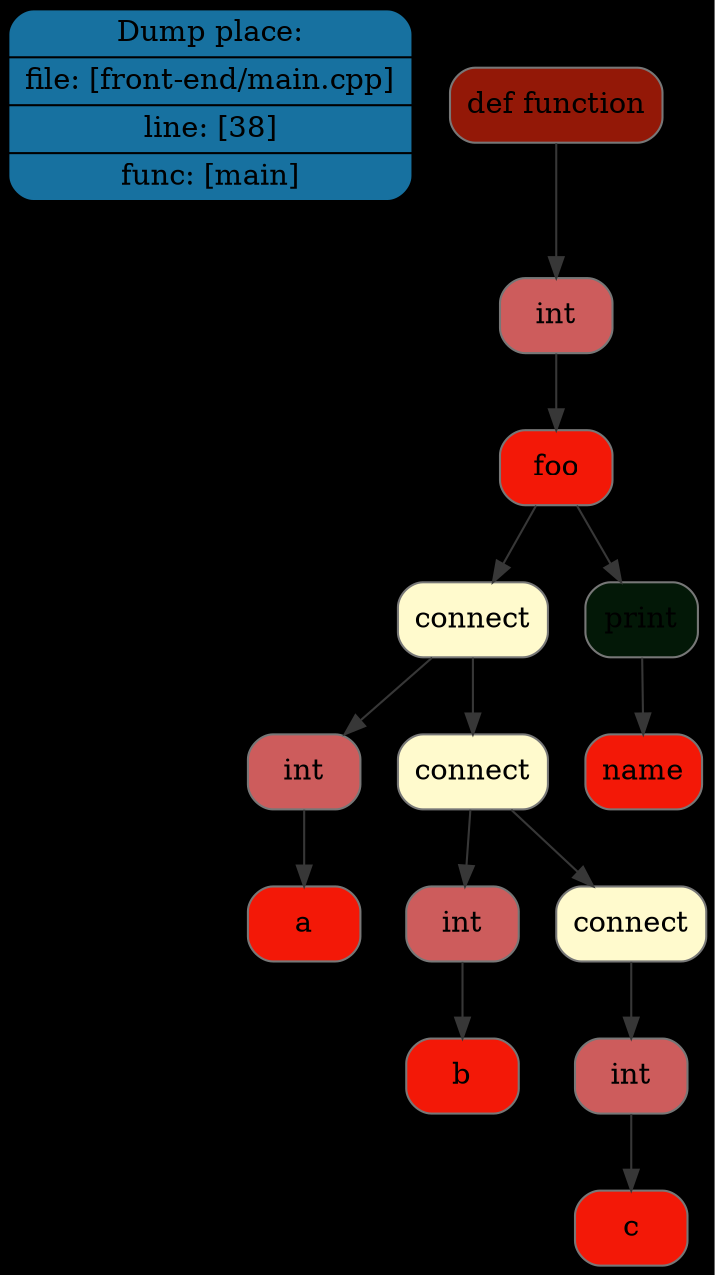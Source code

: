 digraph G{
rankdir=TB
graph [bgcolor="#000000"];
place[shape=Mrecord, style=filled, fillcolor="#1771a0", pos="0,1!",label = " { Dump place: | file: [front-end/main.cpp] | line: [38] | func: [main] } "color = "#000000"];
node0x507000000640[shape=Mrecord, style=filled, fillcolor="#931807"label = "def function", color = "#777777"];
node0x507000000090[shape=Mrecord, style=filled, fillcolor="#CD5C5C"label = "int", color = "#777777"];
node0x507000000100[shape=Mrecord, style=filled, fillcolor="#f31807"label = "foo", color = "#777777"];
node0x507000000250[shape=Mrecord, style=filled, fillcolor="#FFFACD"label = "connect", color = "#777777"];
node0x507000000170[shape=Mrecord, style=filled, fillcolor="#CD5C5C"label = "int", color = "#777777"];
node0x5070000001e0[shape=Mrecord, style=filled, fillcolor="#f31807"label = "a", color = "#777777"];
node0x5070000003a0[shape=Mrecord, style=filled, fillcolor="#FFFACD"label = "connect", color = "#777777"];
node0x5070000002c0[shape=Mrecord, style=filled, fillcolor="#CD5C5C"label = "int", color = "#777777"];
node0x507000000330[shape=Mrecord, style=filled, fillcolor="#f31807"label = "b", color = "#777777"];
node0x5070000004f0[shape=Mrecord, style=filled, fillcolor="#FFFACD"label = "connect", color = "#777777"];
node0x507000000410[shape=Mrecord, style=filled, fillcolor="#CD5C5C"label = "int", color = "#777777"];
node0x507000000480[shape=Mrecord, style=filled, fillcolor="#f31807"label = "c", color = "#777777"];
node0x5070000005d0[shape=Mrecord, style=filled, fillcolor="#031807"label = "print", color = "#777777"];
node0x507000000560[shape=Mrecord, style=filled, fillcolor="#f31807"label = "name", color = "#777777"];
edge[color="#373737"];
node0x507000000640->node0x507000000090;
node0x507000000090->node0x507000000100;
node0x507000000100->node0x507000000250;
node0x507000000250->node0x507000000170;
node0x507000000170->node0x5070000001e0;
node0x507000000250->node0x5070000003a0;
node0x5070000003a0->node0x5070000002c0;
node0x5070000002c0->node0x507000000330;
node0x5070000003a0->node0x5070000004f0;
node0x5070000004f0->node0x507000000410;
node0x507000000410->node0x507000000480;
node0x507000000100->node0x5070000005d0;
node0x5070000005d0->node0x507000000560;
}

